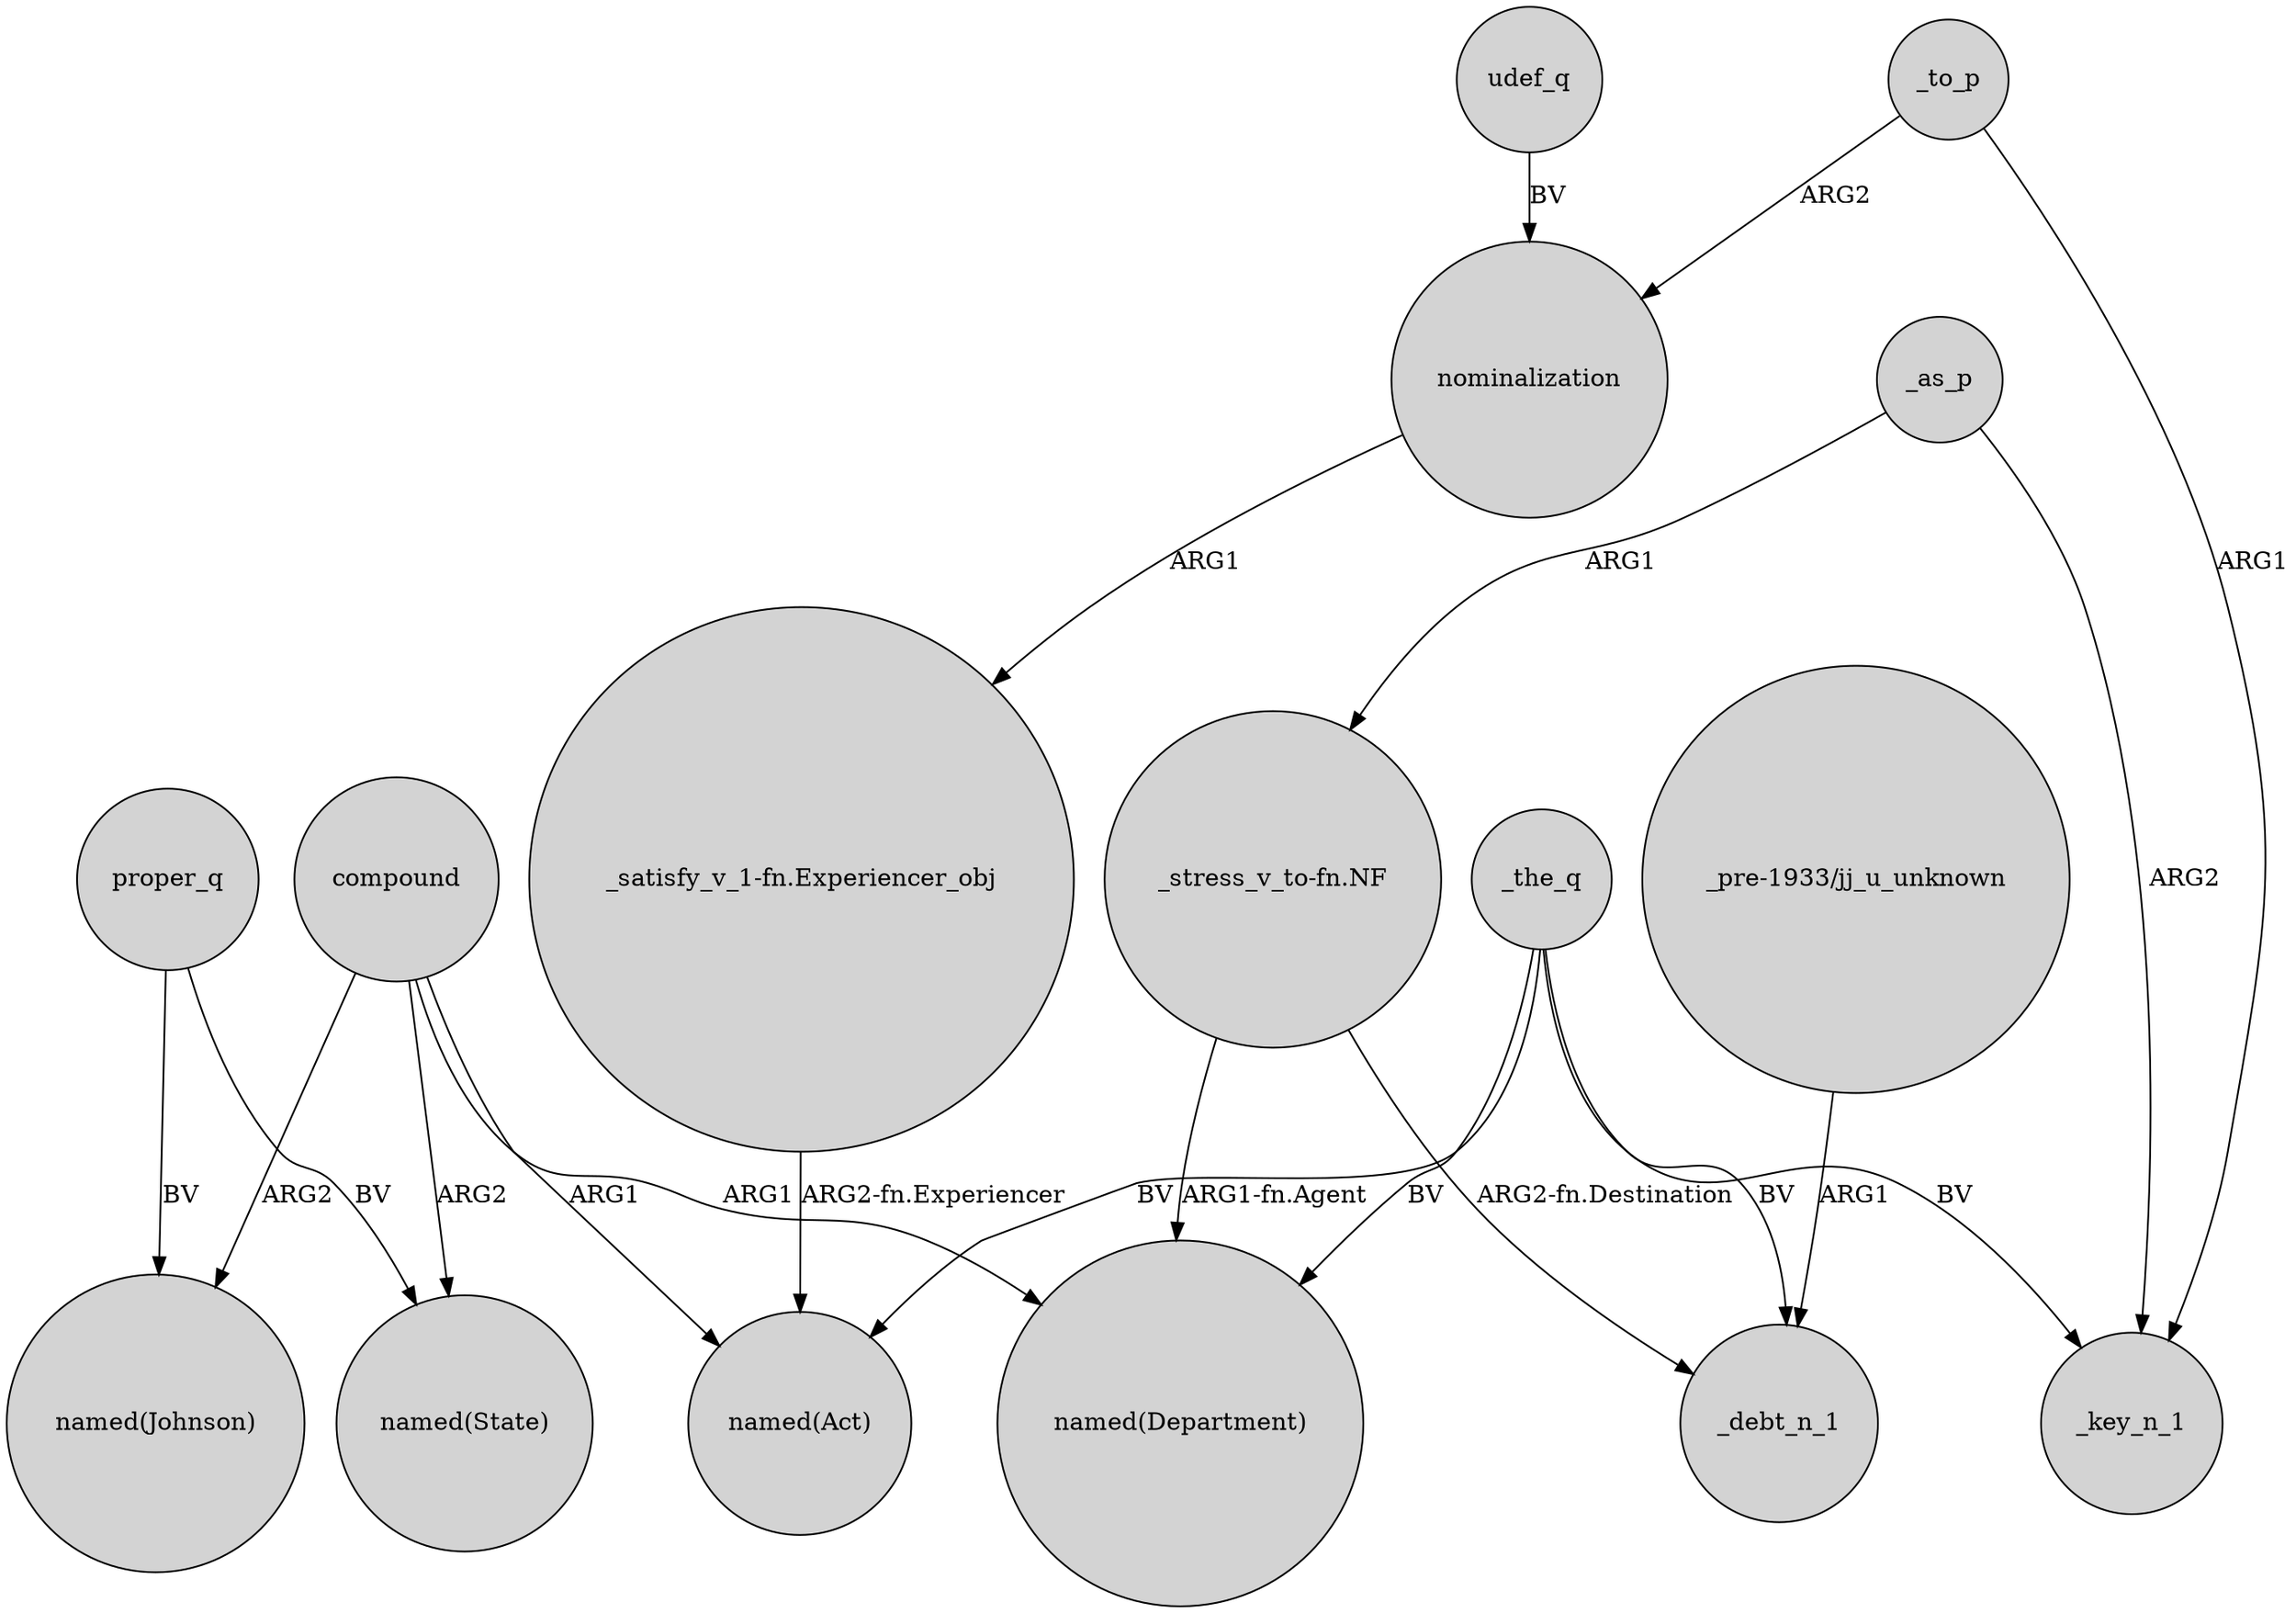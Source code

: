digraph {
	node [shape=circle style=filled]
	"_satisfy_v_1-fn.Experiencer_obj" -> "named(Act)" [label="ARG2-fn.Experiencer"]
	compound -> "named(Johnson)" [label=ARG2]
	_the_q -> "named(Act)" [label=BV]
	"_pre-1933/jj_u_unknown" -> _debt_n_1 [label=ARG1]
	_the_q -> _key_n_1 [label=BV]
	_to_p -> _key_n_1 [label=ARG1]
	compound -> "named(State)" [label=ARG2]
	"_stress_v_to-fn.NF" -> _debt_n_1 [label="ARG2-fn.Destination"]
	_as_p -> "_stress_v_to-fn.NF" [label=ARG1]
	_to_p -> nominalization [label=ARG2]
	_as_p -> _key_n_1 [label=ARG2]
	proper_q -> "named(Johnson)" [label=BV]
	nominalization -> "_satisfy_v_1-fn.Experiencer_obj" [label=ARG1]
	_the_q -> "named(Department)" [label=BV]
	udef_q -> nominalization [label=BV]
	"_stress_v_to-fn.NF" -> "named(Department)" [label="ARG1-fn.Agent"]
	compound -> "named(Act)" [label=ARG1]
	proper_q -> "named(State)" [label=BV]
	compound -> "named(Department)" [label=ARG1]
	_the_q -> _debt_n_1 [label=BV]
}
